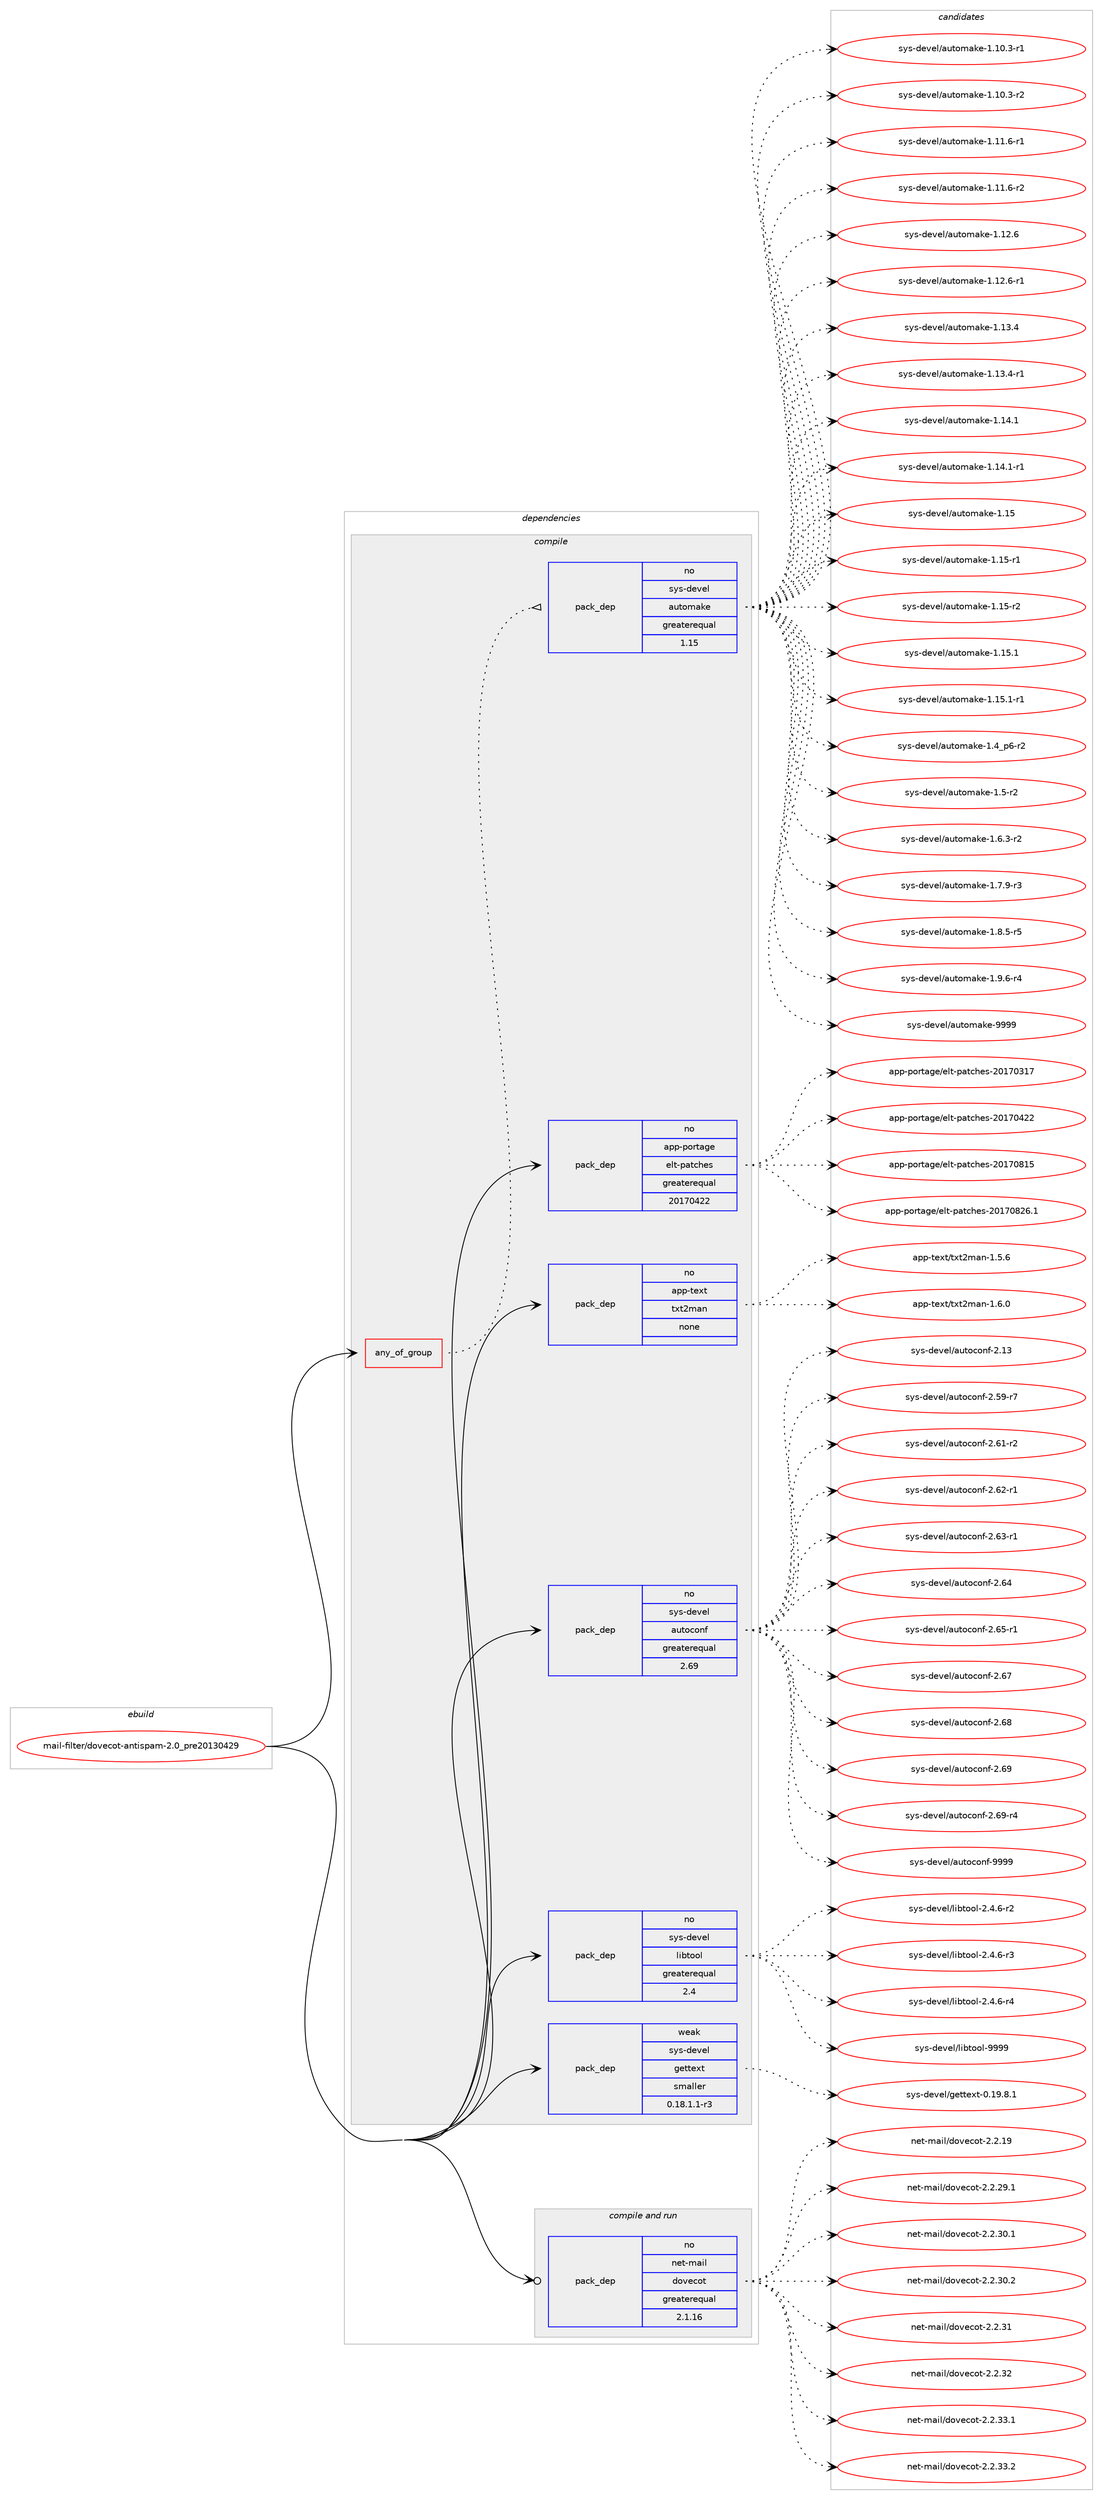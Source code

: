 digraph prolog {

# *************
# Graph options
# *************

newrank=true;
concentrate=true;
compound=true;
graph [rankdir=LR,fontname=Helvetica,fontsize=10,ranksep=1.5];#, ranksep=2.5, nodesep=0.2];
edge  [arrowhead=vee];
node  [fontname=Helvetica,fontsize=10];

# **********
# The ebuild
# **********

subgraph cluster_leftcol {
color=gray;
rank=same;
label=<<i>ebuild</i>>;
id [label="mail-filter/dovecot-antispam-2.0_pre20130429", color=red, width=4, href="../mail-filter/dovecot-antispam-2.0_pre20130429.svg"];
}

# ****************
# The dependencies
# ****************

subgraph cluster_midcol {
color=gray;
label=<<i>dependencies</i>>;
subgraph cluster_compile {
fillcolor="#eeeeee";
style=filled;
label=<<i>compile</i>>;
subgraph any5015 {
dependency342464 [label=<<TABLE BORDER="0" CELLBORDER="1" CELLSPACING="0" CELLPADDING="4"><TR><TD CELLPADDING="10">any_of_group</TD></TR></TABLE>>, shape=none, color=red];subgraph pack251838 {
dependency342465 [label=<<TABLE BORDER="0" CELLBORDER="1" CELLSPACING="0" CELLPADDING="4" WIDTH="220"><TR><TD ROWSPAN="6" CELLPADDING="30">pack_dep</TD></TR><TR><TD WIDTH="110">no</TD></TR><TR><TD>sys-devel</TD></TR><TR><TD>automake</TD></TR><TR><TD>greaterequal</TD></TR><TR><TD>1.15</TD></TR></TABLE>>, shape=none, color=blue];
}
dependency342464:e -> dependency342465:w [weight=20,style="dotted",arrowhead="oinv"];
}
id:e -> dependency342464:w [weight=20,style="solid",arrowhead="vee"];
subgraph pack251839 {
dependency342466 [label=<<TABLE BORDER="0" CELLBORDER="1" CELLSPACING="0" CELLPADDING="4" WIDTH="220"><TR><TD ROWSPAN="6" CELLPADDING="30">pack_dep</TD></TR><TR><TD WIDTH="110">no</TD></TR><TR><TD>app-portage</TD></TR><TR><TD>elt-patches</TD></TR><TR><TD>greaterequal</TD></TR><TR><TD>20170422</TD></TR></TABLE>>, shape=none, color=blue];
}
id:e -> dependency342466:w [weight=20,style="solid",arrowhead="vee"];
subgraph pack251840 {
dependency342467 [label=<<TABLE BORDER="0" CELLBORDER="1" CELLSPACING="0" CELLPADDING="4" WIDTH="220"><TR><TD ROWSPAN="6" CELLPADDING="30">pack_dep</TD></TR><TR><TD WIDTH="110">no</TD></TR><TR><TD>app-text</TD></TR><TR><TD>txt2man</TD></TR><TR><TD>none</TD></TR><TR><TD></TD></TR></TABLE>>, shape=none, color=blue];
}
id:e -> dependency342467:w [weight=20,style="solid",arrowhead="vee"];
subgraph pack251841 {
dependency342468 [label=<<TABLE BORDER="0" CELLBORDER="1" CELLSPACING="0" CELLPADDING="4" WIDTH="220"><TR><TD ROWSPAN="6" CELLPADDING="30">pack_dep</TD></TR><TR><TD WIDTH="110">no</TD></TR><TR><TD>sys-devel</TD></TR><TR><TD>autoconf</TD></TR><TR><TD>greaterequal</TD></TR><TR><TD>2.69</TD></TR></TABLE>>, shape=none, color=blue];
}
id:e -> dependency342468:w [weight=20,style="solid",arrowhead="vee"];
subgraph pack251842 {
dependency342469 [label=<<TABLE BORDER="0" CELLBORDER="1" CELLSPACING="0" CELLPADDING="4" WIDTH="220"><TR><TD ROWSPAN="6" CELLPADDING="30">pack_dep</TD></TR><TR><TD WIDTH="110">no</TD></TR><TR><TD>sys-devel</TD></TR><TR><TD>libtool</TD></TR><TR><TD>greaterequal</TD></TR><TR><TD>2.4</TD></TR></TABLE>>, shape=none, color=blue];
}
id:e -> dependency342469:w [weight=20,style="solid",arrowhead="vee"];
subgraph pack251843 {
dependency342470 [label=<<TABLE BORDER="0" CELLBORDER="1" CELLSPACING="0" CELLPADDING="4" WIDTH="220"><TR><TD ROWSPAN="6" CELLPADDING="30">pack_dep</TD></TR><TR><TD WIDTH="110">weak</TD></TR><TR><TD>sys-devel</TD></TR><TR><TD>gettext</TD></TR><TR><TD>smaller</TD></TR><TR><TD>0.18.1.1-r3</TD></TR></TABLE>>, shape=none, color=blue];
}
id:e -> dependency342470:w [weight=20,style="solid",arrowhead="vee"];
}
subgraph cluster_compileandrun {
fillcolor="#eeeeee";
style=filled;
label=<<i>compile and run</i>>;
subgraph pack251844 {
dependency342471 [label=<<TABLE BORDER="0" CELLBORDER="1" CELLSPACING="0" CELLPADDING="4" WIDTH="220"><TR><TD ROWSPAN="6" CELLPADDING="30">pack_dep</TD></TR><TR><TD WIDTH="110">no</TD></TR><TR><TD>net-mail</TD></TR><TR><TD>dovecot</TD></TR><TR><TD>greaterequal</TD></TR><TR><TD>2.1.16</TD></TR></TABLE>>, shape=none, color=blue];
}
id:e -> dependency342471:w [weight=20,style="solid",arrowhead="odotvee"];
}
subgraph cluster_run {
fillcolor="#eeeeee";
style=filled;
label=<<i>run</i>>;
}
}

# **************
# The candidates
# **************

subgraph cluster_choices {
rank=same;
color=gray;
label=<<i>candidates</i>>;

subgraph choice251838 {
color=black;
nodesep=1;
choice11512111545100101118101108479711711611110997107101454946494846514511449 [label="sys-devel/automake-1.10.3-r1", color=red, width=4,href="../sys-devel/automake-1.10.3-r1.svg"];
choice11512111545100101118101108479711711611110997107101454946494846514511450 [label="sys-devel/automake-1.10.3-r2", color=red, width=4,href="../sys-devel/automake-1.10.3-r2.svg"];
choice11512111545100101118101108479711711611110997107101454946494946544511449 [label="sys-devel/automake-1.11.6-r1", color=red, width=4,href="../sys-devel/automake-1.11.6-r1.svg"];
choice11512111545100101118101108479711711611110997107101454946494946544511450 [label="sys-devel/automake-1.11.6-r2", color=red, width=4,href="../sys-devel/automake-1.11.6-r2.svg"];
choice1151211154510010111810110847971171161111099710710145494649504654 [label="sys-devel/automake-1.12.6", color=red, width=4,href="../sys-devel/automake-1.12.6.svg"];
choice11512111545100101118101108479711711611110997107101454946495046544511449 [label="sys-devel/automake-1.12.6-r1", color=red, width=4,href="../sys-devel/automake-1.12.6-r1.svg"];
choice1151211154510010111810110847971171161111099710710145494649514652 [label="sys-devel/automake-1.13.4", color=red, width=4,href="../sys-devel/automake-1.13.4.svg"];
choice11512111545100101118101108479711711611110997107101454946495146524511449 [label="sys-devel/automake-1.13.4-r1", color=red, width=4,href="../sys-devel/automake-1.13.4-r1.svg"];
choice1151211154510010111810110847971171161111099710710145494649524649 [label="sys-devel/automake-1.14.1", color=red, width=4,href="../sys-devel/automake-1.14.1.svg"];
choice11512111545100101118101108479711711611110997107101454946495246494511449 [label="sys-devel/automake-1.14.1-r1", color=red, width=4,href="../sys-devel/automake-1.14.1-r1.svg"];
choice115121115451001011181011084797117116111109971071014549464953 [label="sys-devel/automake-1.15", color=red, width=4,href="../sys-devel/automake-1.15.svg"];
choice1151211154510010111810110847971171161111099710710145494649534511449 [label="sys-devel/automake-1.15-r1", color=red, width=4,href="../sys-devel/automake-1.15-r1.svg"];
choice1151211154510010111810110847971171161111099710710145494649534511450 [label="sys-devel/automake-1.15-r2", color=red, width=4,href="../sys-devel/automake-1.15-r2.svg"];
choice1151211154510010111810110847971171161111099710710145494649534649 [label="sys-devel/automake-1.15.1", color=red, width=4,href="../sys-devel/automake-1.15.1.svg"];
choice11512111545100101118101108479711711611110997107101454946495346494511449 [label="sys-devel/automake-1.15.1-r1", color=red, width=4,href="../sys-devel/automake-1.15.1-r1.svg"];
choice115121115451001011181011084797117116111109971071014549465295112544511450 [label="sys-devel/automake-1.4_p6-r2", color=red, width=4,href="../sys-devel/automake-1.4_p6-r2.svg"];
choice11512111545100101118101108479711711611110997107101454946534511450 [label="sys-devel/automake-1.5-r2", color=red, width=4,href="../sys-devel/automake-1.5-r2.svg"];
choice115121115451001011181011084797117116111109971071014549465446514511450 [label="sys-devel/automake-1.6.3-r2", color=red, width=4,href="../sys-devel/automake-1.6.3-r2.svg"];
choice115121115451001011181011084797117116111109971071014549465546574511451 [label="sys-devel/automake-1.7.9-r3", color=red, width=4,href="../sys-devel/automake-1.7.9-r3.svg"];
choice115121115451001011181011084797117116111109971071014549465646534511453 [label="sys-devel/automake-1.8.5-r5", color=red, width=4,href="../sys-devel/automake-1.8.5-r5.svg"];
choice115121115451001011181011084797117116111109971071014549465746544511452 [label="sys-devel/automake-1.9.6-r4", color=red, width=4,href="../sys-devel/automake-1.9.6-r4.svg"];
choice115121115451001011181011084797117116111109971071014557575757 [label="sys-devel/automake-9999", color=red, width=4,href="../sys-devel/automake-9999.svg"];
dependency342465:e -> choice11512111545100101118101108479711711611110997107101454946494846514511449:w [style=dotted,weight="100"];
dependency342465:e -> choice11512111545100101118101108479711711611110997107101454946494846514511450:w [style=dotted,weight="100"];
dependency342465:e -> choice11512111545100101118101108479711711611110997107101454946494946544511449:w [style=dotted,weight="100"];
dependency342465:e -> choice11512111545100101118101108479711711611110997107101454946494946544511450:w [style=dotted,weight="100"];
dependency342465:e -> choice1151211154510010111810110847971171161111099710710145494649504654:w [style=dotted,weight="100"];
dependency342465:e -> choice11512111545100101118101108479711711611110997107101454946495046544511449:w [style=dotted,weight="100"];
dependency342465:e -> choice1151211154510010111810110847971171161111099710710145494649514652:w [style=dotted,weight="100"];
dependency342465:e -> choice11512111545100101118101108479711711611110997107101454946495146524511449:w [style=dotted,weight="100"];
dependency342465:e -> choice1151211154510010111810110847971171161111099710710145494649524649:w [style=dotted,weight="100"];
dependency342465:e -> choice11512111545100101118101108479711711611110997107101454946495246494511449:w [style=dotted,weight="100"];
dependency342465:e -> choice115121115451001011181011084797117116111109971071014549464953:w [style=dotted,weight="100"];
dependency342465:e -> choice1151211154510010111810110847971171161111099710710145494649534511449:w [style=dotted,weight="100"];
dependency342465:e -> choice1151211154510010111810110847971171161111099710710145494649534511450:w [style=dotted,weight="100"];
dependency342465:e -> choice1151211154510010111810110847971171161111099710710145494649534649:w [style=dotted,weight="100"];
dependency342465:e -> choice11512111545100101118101108479711711611110997107101454946495346494511449:w [style=dotted,weight="100"];
dependency342465:e -> choice115121115451001011181011084797117116111109971071014549465295112544511450:w [style=dotted,weight="100"];
dependency342465:e -> choice11512111545100101118101108479711711611110997107101454946534511450:w [style=dotted,weight="100"];
dependency342465:e -> choice115121115451001011181011084797117116111109971071014549465446514511450:w [style=dotted,weight="100"];
dependency342465:e -> choice115121115451001011181011084797117116111109971071014549465546574511451:w [style=dotted,weight="100"];
dependency342465:e -> choice115121115451001011181011084797117116111109971071014549465646534511453:w [style=dotted,weight="100"];
dependency342465:e -> choice115121115451001011181011084797117116111109971071014549465746544511452:w [style=dotted,weight="100"];
dependency342465:e -> choice115121115451001011181011084797117116111109971071014557575757:w [style=dotted,weight="100"];
}
subgraph choice251839 {
color=black;
nodesep=1;
choice97112112451121111141169710310147101108116451129711699104101115455048495548514955 [label="app-portage/elt-patches-20170317", color=red, width=4,href="../app-portage/elt-patches-20170317.svg"];
choice97112112451121111141169710310147101108116451129711699104101115455048495548525050 [label="app-portage/elt-patches-20170422", color=red, width=4,href="../app-portage/elt-patches-20170422.svg"];
choice97112112451121111141169710310147101108116451129711699104101115455048495548564953 [label="app-portage/elt-patches-20170815", color=red, width=4,href="../app-portage/elt-patches-20170815.svg"];
choice971121124511211111411697103101471011081164511297116991041011154550484955485650544649 [label="app-portage/elt-patches-20170826.1", color=red, width=4,href="../app-portage/elt-patches-20170826.1.svg"];
dependency342466:e -> choice97112112451121111141169710310147101108116451129711699104101115455048495548514955:w [style=dotted,weight="100"];
dependency342466:e -> choice97112112451121111141169710310147101108116451129711699104101115455048495548525050:w [style=dotted,weight="100"];
dependency342466:e -> choice97112112451121111141169710310147101108116451129711699104101115455048495548564953:w [style=dotted,weight="100"];
dependency342466:e -> choice971121124511211111411697103101471011081164511297116991041011154550484955485650544649:w [style=dotted,weight="100"];
}
subgraph choice251840 {
color=black;
nodesep=1;
choice9711211245116101120116471161201165010997110454946534654 [label="app-text/txt2man-1.5.6", color=red, width=4,href="../app-text/txt2man-1.5.6.svg"];
choice9711211245116101120116471161201165010997110454946544648 [label="app-text/txt2man-1.6.0", color=red, width=4,href="../app-text/txt2man-1.6.0.svg"];
dependency342467:e -> choice9711211245116101120116471161201165010997110454946534654:w [style=dotted,weight="100"];
dependency342467:e -> choice9711211245116101120116471161201165010997110454946544648:w [style=dotted,weight="100"];
}
subgraph choice251841 {
color=black;
nodesep=1;
choice115121115451001011181011084797117116111991111101024550464951 [label="sys-devel/autoconf-2.13", color=red, width=4,href="../sys-devel/autoconf-2.13.svg"];
choice1151211154510010111810110847971171161119911111010245504653574511455 [label="sys-devel/autoconf-2.59-r7", color=red, width=4,href="../sys-devel/autoconf-2.59-r7.svg"];
choice1151211154510010111810110847971171161119911111010245504654494511450 [label="sys-devel/autoconf-2.61-r2", color=red, width=4,href="../sys-devel/autoconf-2.61-r2.svg"];
choice1151211154510010111810110847971171161119911111010245504654504511449 [label="sys-devel/autoconf-2.62-r1", color=red, width=4,href="../sys-devel/autoconf-2.62-r1.svg"];
choice1151211154510010111810110847971171161119911111010245504654514511449 [label="sys-devel/autoconf-2.63-r1", color=red, width=4,href="../sys-devel/autoconf-2.63-r1.svg"];
choice115121115451001011181011084797117116111991111101024550465452 [label="sys-devel/autoconf-2.64", color=red, width=4,href="../sys-devel/autoconf-2.64.svg"];
choice1151211154510010111810110847971171161119911111010245504654534511449 [label="sys-devel/autoconf-2.65-r1", color=red, width=4,href="../sys-devel/autoconf-2.65-r1.svg"];
choice115121115451001011181011084797117116111991111101024550465455 [label="sys-devel/autoconf-2.67", color=red, width=4,href="../sys-devel/autoconf-2.67.svg"];
choice115121115451001011181011084797117116111991111101024550465456 [label="sys-devel/autoconf-2.68", color=red, width=4,href="../sys-devel/autoconf-2.68.svg"];
choice115121115451001011181011084797117116111991111101024550465457 [label="sys-devel/autoconf-2.69", color=red, width=4,href="../sys-devel/autoconf-2.69.svg"];
choice1151211154510010111810110847971171161119911111010245504654574511452 [label="sys-devel/autoconf-2.69-r4", color=red, width=4,href="../sys-devel/autoconf-2.69-r4.svg"];
choice115121115451001011181011084797117116111991111101024557575757 [label="sys-devel/autoconf-9999", color=red, width=4,href="../sys-devel/autoconf-9999.svg"];
dependency342468:e -> choice115121115451001011181011084797117116111991111101024550464951:w [style=dotted,weight="100"];
dependency342468:e -> choice1151211154510010111810110847971171161119911111010245504653574511455:w [style=dotted,weight="100"];
dependency342468:e -> choice1151211154510010111810110847971171161119911111010245504654494511450:w [style=dotted,weight="100"];
dependency342468:e -> choice1151211154510010111810110847971171161119911111010245504654504511449:w [style=dotted,weight="100"];
dependency342468:e -> choice1151211154510010111810110847971171161119911111010245504654514511449:w [style=dotted,weight="100"];
dependency342468:e -> choice115121115451001011181011084797117116111991111101024550465452:w [style=dotted,weight="100"];
dependency342468:e -> choice1151211154510010111810110847971171161119911111010245504654534511449:w [style=dotted,weight="100"];
dependency342468:e -> choice115121115451001011181011084797117116111991111101024550465455:w [style=dotted,weight="100"];
dependency342468:e -> choice115121115451001011181011084797117116111991111101024550465456:w [style=dotted,weight="100"];
dependency342468:e -> choice115121115451001011181011084797117116111991111101024550465457:w [style=dotted,weight="100"];
dependency342468:e -> choice1151211154510010111810110847971171161119911111010245504654574511452:w [style=dotted,weight="100"];
dependency342468:e -> choice115121115451001011181011084797117116111991111101024557575757:w [style=dotted,weight="100"];
}
subgraph choice251842 {
color=black;
nodesep=1;
choice1151211154510010111810110847108105981161111111084550465246544511450 [label="sys-devel/libtool-2.4.6-r2", color=red, width=4,href="../sys-devel/libtool-2.4.6-r2.svg"];
choice1151211154510010111810110847108105981161111111084550465246544511451 [label="sys-devel/libtool-2.4.6-r3", color=red, width=4,href="../sys-devel/libtool-2.4.6-r3.svg"];
choice1151211154510010111810110847108105981161111111084550465246544511452 [label="sys-devel/libtool-2.4.6-r4", color=red, width=4,href="../sys-devel/libtool-2.4.6-r4.svg"];
choice1151211154510010111810110847108105981161111111084557575757 [label="sys-devel/libtool-9999", color=red, width=4,href="../sys-devel/libtool-9999.svg"];
dependency342469:e -> choice1151211154510010111810110847108105981161111111084550465246544511450:w [style=dotted,weight="100"];
dependency342469:e -> choice1151211154510010111810110847108105981161111111084550465246544511451:w [style=dotted,weight="100"];
dependency342469:e -> choice1151211154510010111810110847108105981161111111084550465246544511452:w [style=dotted,weight="100"];
dependency342469:e -> choice1151211154510010111810110847108105981161111111084557575757:w [style=dotted,weight="100"];
}
subgraph choice251843 {
color=black;
nodesep=1;
choice1151211154510010111810110847103101116116101120116454846495746564649 [label="sys-devel/gettext-0.19.8.1", color=red, width=4,href="../sys-devel/gettext-0.19.8.1.svg"];
dependency342470:e -> choice1151211154510010111810110847103101116116101120116454846495746564649:w [style=dotted,weight="100"];
}
subgraph choice251844 {
color=black;
nodesep=1;
choice1101011164510997105108471001111181019911111645504650464957 [label="net-mail/dovecot-2.2.19", color=red, width=4,href="../net-mail/dovecot-2.2.19.svg"];
choice11010111645109971051084710011111810199111116455046504650574649 [label="net-mail/dovecot-2.2.29.1", color=red, width=4,href="../net-mail/dovecot-2.2.29.1.svg"];
choice11010111645109971051084710011111810199111116455046504651484649 [label="net-mail/dovecot-2.2.30.1", color=red, width=4,href="../net-mail/dovecot-2.2.30.1.svg"];
choice11010111645109971051084710011111810199111116455046504651484650 [label="net-mail/dovecot-2.2.30.2", color=red, width=4,href="../net-mail/dovecot-2.2.30.2.svg"];
choice1101011164510997105108471001111181019911111645504650465149 [label="net-mail/dovecot-2.2.31", color=red, width=4,href="../net-mail/dovecot-2.2.31.svg"];
choice1101011164510997105108471001111181019911111645504650465150 [label="net-mail/dovecot-2.2.32", color=red, width=4,href="../net-mail/dovecot-2.2.32.svg"];
choice11010111645109971051084710011111810199111116455046504651514649 [label="net-mail/dovecot-2.2.33.1", color=red, width=4,href="../net-mail/dovecot-2.2.33.1.svg"];
choice11010111645109971051084710011111810199111116455046504651514650 [label="net-mail/dovecot-2.2.33.2", color=red, width=4,href="../net-mail/dovecot-2.2.33.2.svg"];
dependency342471:e -> choice1101011164510997105108471001111181019911111645504650464957:w [style=dotted,weight="100"];
dependency342471:e -> choice11010111645109971051084710011111810199111116455046504650574649:w [style=dotted,weight="100"];
dependency342471:e -> choice11010111645109971051084710011111810199111116455046504651484649:w [style=dotted,weight="100"];
dependency342471:e -> choice11010111645109971051084710011111810199111116455046504651484650:w [style=dotted,weight="100"];
dependency342471:e -> choice1101011164510997105108471001111181019911111645504650465149:w [style=dotted,weight="100"];
dependency342471:e -> choice1101011164510997105108471001111181019911111645504650465150:w [style=dotted,weight="100"];
dependency342471:e -> choice11010111645109971051084710011111810199111116455046504651514649:w [style=dotted,weight="100"];
dependency342471:e -> choice11010111645109971051084710011111810199111116455046504651514650:w [style=dotted,weight="100"];
}
}

}
